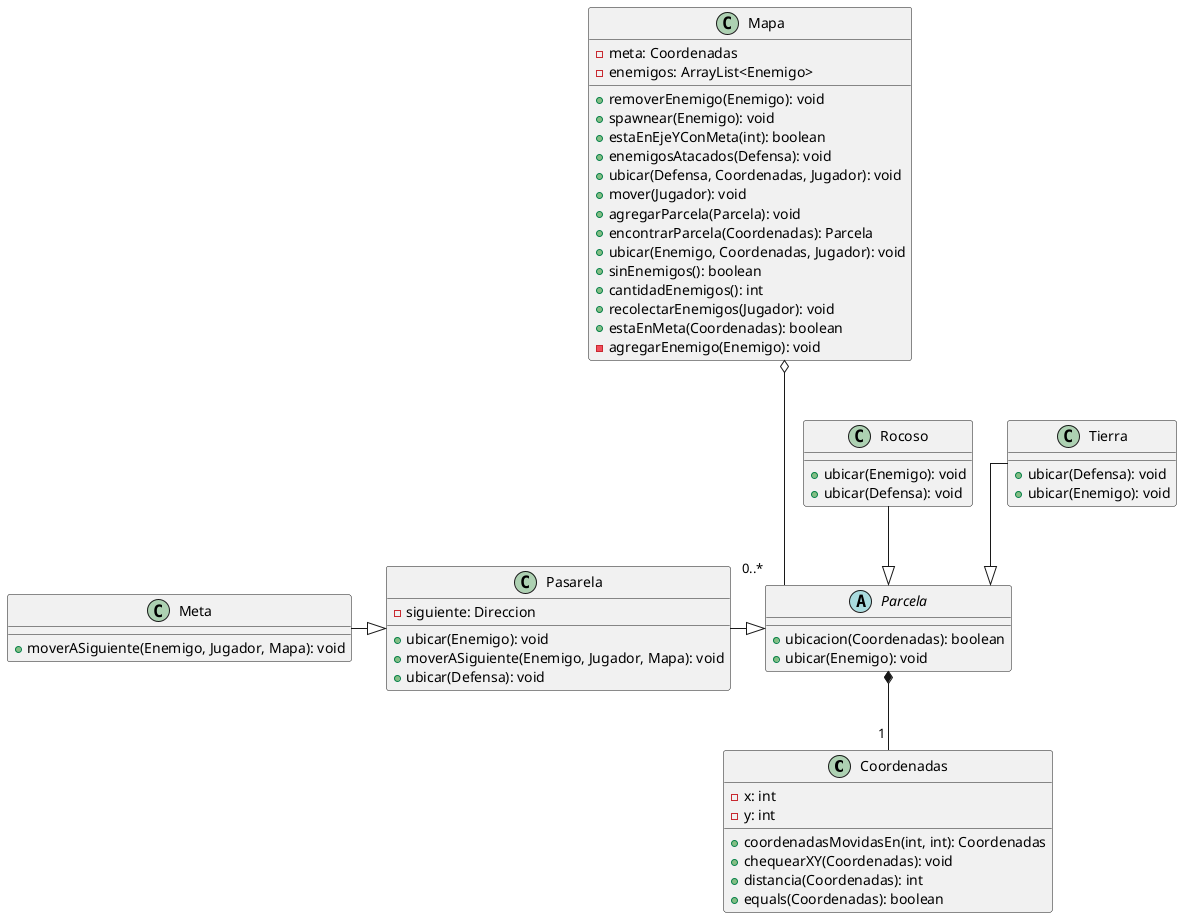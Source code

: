 @startuml

top to bottom direction
skinparam linetype ortho


class Coordenadas {
  + coordenadasMovidasEn(int, int): Coordenadas
  + chequearXY(Coordenadas): void
  + distancia(Coordenadas): int
  + equals(Coordenadas): boolean
  -x: int
  -y: int
}
class Mapa {

  + removerEnemigo(Enemigo): void
  + spawnear(Enemigo): void
  + estaEnEjeYConMeta(int): boolean
  + enemigosAtacados(Defensa): void
  + ubicar(Defensa, Coordenadas, Jugador): void
  + mover(Jugador): void
  + agregarParcela(Parcela): void
  + encontrarParcela(Coordenadas): Parcela
  + ubicar(Enemigo, Coordenadas, Jugador): void
  + sinEnemigos(): boolean
  + cantidadEnemigos(): int
  + recolectarEnemigos(Jugador): void
  + estaEnMeta(Coordenadas): boolean
  - agregarEnemigo(Enemigo): void
  - meta: Coordenadas
  - enemigos: ArrayList<Enemigo>
}
class Meta {
  + moverASiguiente(Enemigo, Jugador, Mapa): void
}
abstract Parcela {
  + ubicacion(Coordenadas): boolean
  + ubicar(Enemigo): void
}
class Pasarela {
  + ubicar(Enemigo): void
  + moverASiguiente(Enemigo, Jugador, Mapa): void
  + ubicar(Defensa): void
  - siguiente: Direccion
}
class Rocoso {
  + ubicar(Enemigo): void
  + ubicar(Defensa): void
}
class Tierra {
  + ubicar(Defensa): void
  + ubicar(Enemigo): void
}

Meta -|>  Pasarela
Pasarela -|>  Parcela
Rocoso --|>  Parcela
Tierra --|>  Parcela
Mapa o--- "0..* "Parcela
Parcela *-- "1 " Coordenadas
@enduml
